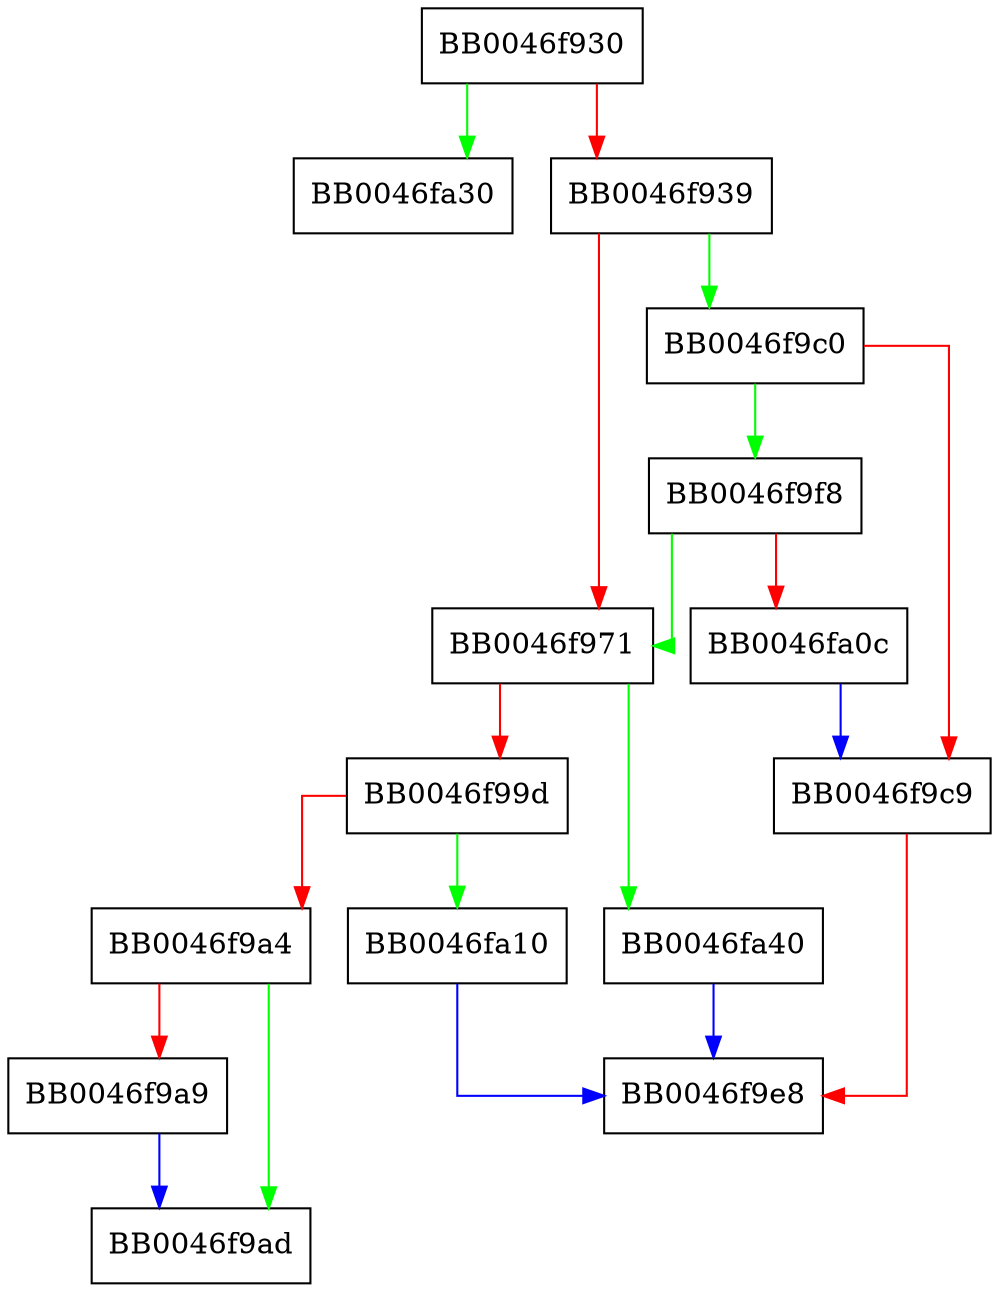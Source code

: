 digraph opt_cipher {
  node [shape="box"];
  graph [splines=ortho];
  BB0046f930 -> BB0046fa30 [color="green"];
  BB0046f930 -> BB0046f939 [color="red"];
  BB0046f939 -> BB0046f9c0 [color="green"];
  BB0046f939 -> BB0046f971 [color="red"];
  BB0046f971 -> BB0046fa40 [color="green"];
  BB0046f971 -> BB0046f99d [color="red"];
  BB0046f99d -> BB0046fa10 [color="green"];
  BB0046f99d -> BB0046f9a4 [color="red"];
  BB0046f9a4 -> BB0046f9ad [color="green"];
  BB0046f9a4 -> BB0046f9a9 [color="red"];
  BB0046f9a9 -> BB0046f9ad [color="blue"];
  BB0046f9c0 -> BB0046f9f8 [color="green"];
  BB0046f9c0 -> BB0046f9c9 [color="red"];
  BB0046f9c9 -> BB0046f9e8 [color="red"];
  BB0046f9f8 -> BB0046f971 [color="green"];
  BB0046f9f8 -> BB0046fa0c [color="red"];
  BB0046fa0c -> BB0046f9c9 [color="blue"];
  BB0046fa10 -> BB0046f9e8 [color="blue"];
  BB0046fa40 -> BB0046f9e8 [color="blue"];
}